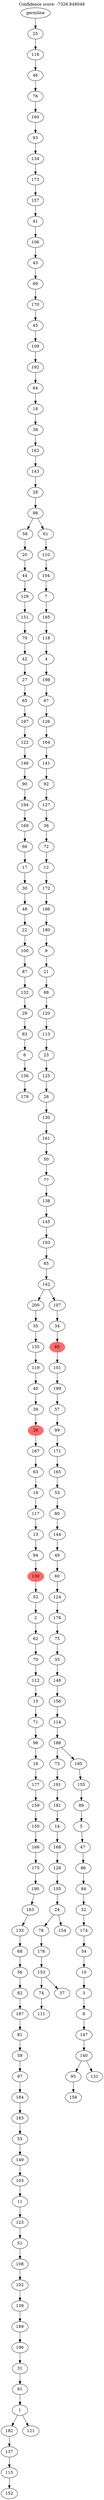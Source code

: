digraph g {
	"202" -> "203";
	"203" [label="179"];
	"201" -> "202";
	"202" [label="136"];
	"200" -> "201";
	"201" [label="6"];
	"199" -> "200";
	"200" [label="83"];
	"198" -> "199";
	"199" [label="29"];
	"197" -> "198";
	"198" [label="132"];
	"196" -> "197";
	"197" [label="87"];
	"195" -> "196";
	"196" [label="100"];
	"194" -> "195";
	"195" [label="22"];
	"193" -> "194";
	"194" [label="48"];
	"192" -> "193";
	"193" [label="30"];
	"191" -> "192";
	"192" [label="17"];
	"190" -> "191";
	"191" [label="66"];
	"189" -> "190";
	"190" [label="169"];
	"188" -> "189";
	"189" [label="194"];
	"187" -> "188";
	"188" [label="90"];
	"186" -> "187";
	"187" [label="146"];
	"185" -> "186";
	"186" [label="122"];
	"184" -> "185";
	"185" [label="197"];
	"183" -> "184";
	"184" [label="65"];
	"182" -> "183";
	"183" [label="27"];
	"181" -> "182";
	"182" [label="42"];
	"180" -> "181";
	"181" [label="79"];
	"179" -> "180";
	"180" [label="151"];
	"178" -> "179";
	"179" [label="129"];
	"177" -> "178";
	"178" [label="44"];
	"176" -> "177";
	"177" [label="20"];
	"174" -> "175";
	"175" [label="152"];
	"173" -> "174";
	"174" [label="115"];
	"172" -> "173";
	"173" [label="137"];
	"170" -> "171";
	"171" [label="121"];
	"170" -> "172";
	"172" [label="182"];
	"169" -> "170";
	"170" [label="1"];
	"168" -> "169";
	"169" [label="91"];
	"167" -> "168";
	"168" [label="31"];
	"166" -> "167";
	"167" [label="196"];
	"165" -> "166";
	"166" [label="189"];
	"164" -> "165";
	"165" [label="139"];
	"163" -> "164";
	"164" [label="102"];
	"162" -> "163";
	"163" [label="108"];
	"161" -> "162";
	"162" [label="51"];
	"160" -> "161";
	"161" [label="123"];
	"159" -> "160";
	"160" [label="11"];
	"158" -> "159";
	"159" [label="103"];
	"157" -> "158";
	"158" [label="149"];
	"156" -> "157";
	"157" [label="55"];
	"155" -> "156";
	"156" [label="183"];
	"154" -> "155";
	"155" [label="184"];
	"153" -> "154";
	"154" [label="97"];
	"152" -> "153";
	"153" [label="59"];
	"151" -> "152";
	"152" [label="81"];
	"150" -> "151";
	"151" [label="187"];
	"149" -> "150";
	"150" [label="82"];
	"148" -> "149";
	"149" [label="56"];
	"147" -> "148";
	"148" [label="68"];
	"146" -> "147";
	"147" [label="133"];
	"145" -> "146";
	"146" [label="163"];
	"144" -> "145";
	"145" [label="190"];
	"143" -> "144";
	"144" [label="175"];
	"142" -> "143";
	"143" [label="166"];
	"141" -> "142";
	"142" [label="150"];
	"140" -> "141";
	"141" [label="159"];
	"139" -> "140";
	"140" [label="177"];
	"138" -> "139";
	"139" [label="16"];
	"137" -> "138";
	"138" [label="96"];
	"136" -> "137";
	"137" [label="71"];
	"135" -> "136";
	"136" [label="15"];
	"134" -> "135";
	"135" [label="112"];
	"133" -> "134";
	"134" [label="70"];
	"132" -> "133";
	"133" [label="62"];
	"131" -> "132";
	"132" [label="2"];
	"130" -> "131";
	"131" [label="52"];
	"129" -> "130";
	"130" [color=indianred1, style=filled, label="130"];
	"128" -> "129";
	"129" [label="94"];
	"127" -> "128";
	"128" [label="13"];
	"126" -> "127";
	"127" [label="117"];
	"125" -> "126";
	"126" [label="19"];
	"124" -> "125";
	"125" [label="63"];
	"123" -> "124";
	"124" [label="167"];
	"122" -> "123";
	"123" [color=indianred1, style=filled, label="26"];
	"121" -> "122";
	"122" [label="39"];
	"120" -> "121";
	"121" [label="40"];
	"119" -> "120";
	"120" [label="119"];
	"118" -> "119";
	"119" [label="135"];
	"117" -> "118";
	"118" [label="35"];
	"114" -> "115";
	"115" [label="111"];
	"112" -> "113";
	"113" [label="37"];
	"112" -> "114";
	"114" [label="74"];
	"111" -> "112";
	"112" [label="153"];
	"110" -> "111";
	"111" [label="176"];
	"109" -> "110";
	"110" [label="78"];
	"109" -> "116";
	"116" [label="154"];
	"108" -> "109";
	"109" [label="24"];
	"107" -> "108";
	"108" [label="105"];
	"106" -> "107";
	"107" [label="128"];
	"105" -> "106";
	"106" [label="168"];
	"104" -> "105";
	"105" [label="14"];
	"103" -> "104";
	"104" [label="181"];
	"102" -> "103";
	"103" [label="191"];
	"100" -> "101";
	"101" [label="158"];
	"98" -> "99";
	"99" [label="131"];
	"98" -> "100";
	"100" [label="95"];
	"97" -> "98";
	"98" [label="140"];
	"96" -> "97";
	"97" [label="147"];
	"95" -> "96";
	"96" [label="8"];
	"94" -> "95";
	"95" [label="3"];
	"93" -> "94";
	"94" [label="10"];
	"92" -> "93";
	"93" [label="54"];
	"91" -> "92";
	"92" [label="174"];
	"90" -> "91";
	"91" [label="32"];
	"89" -> "90";
	"90" [label="84"];
	"88" -> "89";
	"89" [label="86"];
	"87" -> "88";
	"88" [label="47"];
	"86" -> "87";
	"87" [label="5"];
	"85" -> "86";
	"86" [label="89"];
	"84" -> "85";
	"85" [label="155"];
	"83" -> "84";
	"84" [label="195"];
	"83" -> "102";
	"102" [label="73"];
	"82" -> "83";
	"83" [label="188"];
	"81" -> "82";
	"82" [label="114"];
	"80" -> "81";
	"81" [label="156"];
	"79" -> "80";
	"80" [label="148"];
	"78" -> "79";
	"79" [label="33"];
	"77" -> "78";
	"78" [label="75"];
	"76" -> "77";
	"77" [label="178"];
	"75" -> "76";
	"76" [label="124"];
	"74" -> "75";
	"75" [label="60"];
	"73" -> "74";
	"74" [label="49"];
	"72" -> "73";
	"73" [label="144"];
	"71" -> "72";
	"72" [label="80"];
	"70" -> "71";
	"71" [label="53"];
	"69" -> "70";
	"70" [label="165"];
	"68" -> "69";
	"69" [label="171"];
	"67" -> "68";
	"68" [label="99"];
	"66" -> "67";
	"67" [label="57"];
	"65" -> "66";
	"66" [label="199"];
	"64" -> "65";
	"65" [label="101"];
	"63" -> "64";
	"64" [color=indianred1, style=filled, label="85"];
	"62" -> "63";
	"63" [label="34"];
	"61" -> "62";
	"62" [label="107"];
	"61" -> "117";
	"117" [label="200"];
	"60" -> "61";
	"61" [label="142"];
	"59" -> "60";
	"60" [label="85"];
	"58" -> "59";
	"59" [label="193"];
	"57" -> "58";
	"58" [label="145"];
	"56" -> "57";
	"57" [label="138"];
	"55" -> "56";
	"56" [label="77"];
	"54" -> "55";
	"55" [label="50"];
	"53" -> "54";
	"54" [label="161"];
	"52" -> "53";
	"53" [label="130"];
	"51" -> "52";
	"52" [label="26"];
	"50" -> "51";
	"51" [label="125"];
	"49" -> "50";
	"50" [label="23"];
	"48" -> "49";
	"49" [label="113"];
	"47" -> "48";
	"48" [label="120"];
	"46" -> "47";
	"47" [label="88"];
	"45" -> "46";
	"46" [label="21"];
	"44" -> "45";
	"45" [label="9"];
	"43" -> "44";
	"44" [label="180"];
	"42" -> "43";
	"43" [label="186"];
	"41" -> "42";
	"42" [label="172"];
	"40" -> "41";
	"41" [label="12"];
	"39" -> "40";
	"40" [label="72"];
	"38" -> "39";
	"39" [label="36"];
	"37" -> "38";
	"38" [label="127"];
	"36" -> "37";
	"37" [label="92"];
	"35" -> "36";
	"36" [label="141"];
	"34" -> "35";
	"35" [label="164"];
	"33" -> "34";
	"34" [label="126"];
	"32" -> "33";
	"33" [label="67"];
	"31" -> "32";
	"32" [label="198"];
	"30" -> "31";
	"31" [label="4"];
	"29" -> "30";
	"30" [label="118"];
	"28" -> "29";
	"29" [label="185"];
	"27" -> "28";
	"28" [label="7"];
	"26" -> "27";
	"27" [label="104"];
	"25" -> "26";
	"26" [label="110"];
	"24" -> "25";
	"25" [label="61"];
	"24" -> "176";
	"176" [label="58"];
	"23" -> "24";
	"24" [label="98"];
	"22" -> "23";
	"23" [label="28"];
	"21" -> "22";
	"22" [label="143"];
	"20" -> "21";
	"21" [label="162"];
	"19" -> "20";
	"20" [label="38"];
	"18" -> "19";
	"19" [label="18"];
	"17" -> "18";
	"18" [label="64"];
	"16" -> "17";
	"17" [label="192"];
	"15" -> "16";
	"16" [label="109"];
	"14" -> "15";
	"15" [label="45"];
	"13" -> "14";
	"14" [label="170"];
	"12" -> "13";
	"13" [label="69"];
	"11" -> "12";
	"12" [label="43"];
	"10" -> "11";
	"11" [label="106"];
	"9" -> "10";
	"10" [label="41"];
	"8" -> "9";
	"9" [label="157"];
	"7" -> "8";
	"8" [label="173"];
	"6" -> "7";
	"7" [label="134"];
	"5" -> "6";
	"6" [label="93"];
	"4" -> "5";
	"5" [label="160"];
	"3" -> "4";
	"4" [label="76"];
	"2" -> "3";
	"3" [label="46"];
	"1" -> "2";
	"2" [label="116"];
	"0" -> "1";
	"1" [label="25"];
	"0" [label="germline"];
	labelloc="t";
	label="Confidence score: -7326.848048";
}
